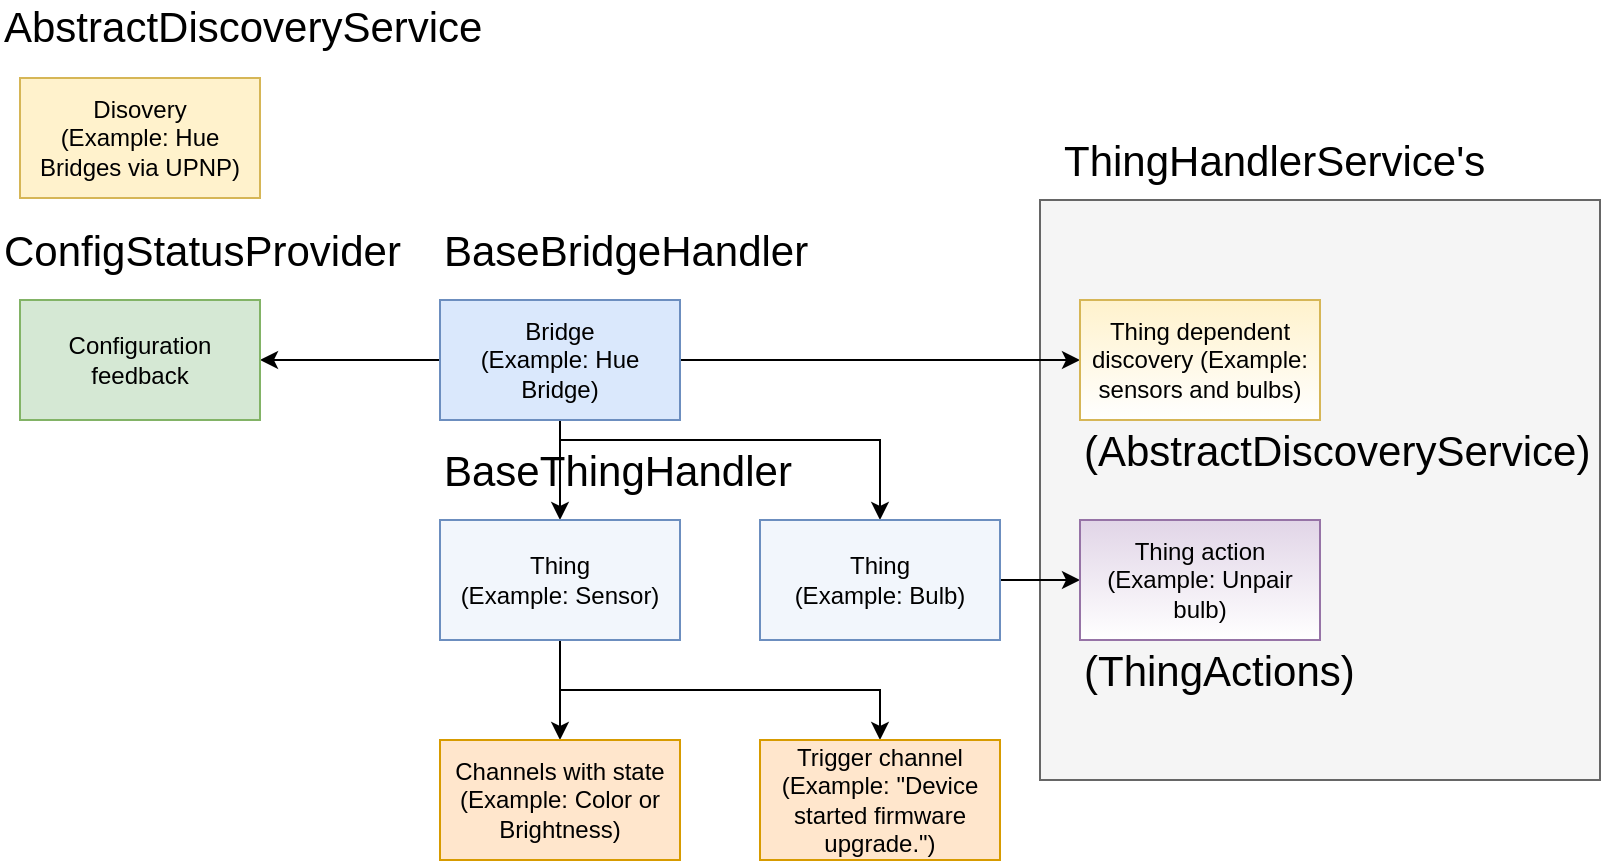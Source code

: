 <mxfile version="10.6.3" type="device"><diagram id="Wn3mFzr1MTYCMt5Axupw" name="Page-1"><mxGraphModel dx="2034" dy="1084" grid="1" gridSize="10" guides="1" tooltips="1" connect="1" arrows="1" fold="1" page="1" pageScale="1" pageWidth="827" pageHeight="1169" math="0" shadow="0"><root><mxCell id="0"/><mxCell id="1" parent="0"/><mxCell id="m-MR3t_KLFm0lq8oPO1v-26" value="" style="rounded=0;whiteSpace=wrap;html=1;fillColor=#f5f5f5;fontSize=21;align=left;strokeColor=#666666;fontColor=#333333;" parent="1" vertex="1"><mxGeometry x="520" y="100" width="280" height="290" as="geometry"/></mxCell><mxCell id="m-MR3t_KLFm0lq8oPO1v-4" value="" style="edgeStyle=orthogonalEdgeStyle;rounded=0;orthogonalLoop=1;jettySize=auto;html=1;" parent="1" source="m-MR3t_KLFm0lq8oPO1v-1" target="m-MR3t_KLFm0lq8oPO1v-3" edge="1"><mxGeometry relative="1" as="geometry"/></mxCell><mxCell id="m-MR3t_KLFm0lq8oPO1v-6" value="" style="edgeStyle=orthogonalEdgeStyle;rounded=0;orthogonalLoop=1;jettySize=auto;html=1;exitX=0.5;exitY=1;exitDx=0;exitDy=0;" parent="1" source="m-MR3t_KLFm0lq8oPO1v-1" target="m-MR3t_KLFm0lq8oPO1v-5" edge="1"><mxGeometry relative="1" as="geometry"><Array as="points"><mxPoint x="280" y="220"/><mxPoint x="440" y="220"/></Array></mxGeometry></mxCell><mxCell id="m-MR3t_KLFm0lq8oPO1v-11" style="edgeStyle=orthogonalEdgeStyle;rounded=0;orthogonalLoop=1;jettySize=auto;html=1;exitX=1;exitY=0.5;exitDx=0;exitDy=0;entryX=0;entryY=0.5;entryDx=0;entryDy=0;" parent="1" source="m-MR3t_KLFm0lq8oPO1v-1" target="m-MR3t_KLFm0lq8oPO1v-10" edge="1"><mxGeometry relative="1" as="geometry"/></mxCell><mxCell id="m-MR3t_KLFm0lq8oPO1v-15" style="edgeStyle=orthogonalEdgeStyle;rounded=0;orthogonalLoop=1;jettySize=auto;html=1;exitX=0;exitY=0.5;exitDx=0;exitDy=0;entryX=1;entryY=0.5;entryDx=0;entryDy=0;" parent="1" source="m-MR3t_KLFm0lq8oPO1v-1" target="m-MR3t_KLFm0lq8oPO1v-14" edge="1"><mxGeometry relative="1" as="geometry"/></mxCell><mxCell id="m-MR3t_KLFm0lq8oPO1v-1" value="Bridge&lt;br&gt;(Example: Hue Bridge)&lt;br&gt;" style="rounded=0;whiteSpace=wrap;html=1;fillColor=#dae8fc;strokeColor=#6c8ebf;" parent="1" vertex="1"><mxGeometry x="220" y="150" width="120" height="60" as="geometry"/></mxCell><mxCell id="m-MR3t_KLFm0lq8oPO1v-13" style="edgeStyle=orthogonalEdgeStyle;rounded=0;orthogonalLoop=1;jettySize=auto;html=1;exitX=1;exitY=0.5;exitDx=0;exitDy=0;entryX=0;entryY=0.5;entryDx=0;entryDy=0;" parent="1" source="m-MR3t_KLFm0lq8oPO1v-5" target="m-MR3t_KLFm0lq8oPO1v-12" edge="1"><mxGeometry relative="1" as="geometry"/></mxCell><mxCell id="m-MR3t_KLFm0lq8oPO1v-5" value="Thing&lt;br&gt;(Example: Bulb)&lt;br&gt;" style="rounded=0;whiteSpace=wrap;html=1;fillColor=#F2F6FC;strokeColor=#6c8ebf;" parent="1" vertex="1"><mxGeometry x="380" y="260" width="120" height="60" as="geometry"/></mxCell><mxCell id="m-MR3t_KLFm0lq8oPO1v-17" style="edgeStyle=orthogonalEdgeStyle;rounded=0;orthogonalLoop=1;jettySize=auto;html=1;exitX=0.5;exitY=1;exitDx=0;exitDy=0;" parent="1" source="m-MR3t_KLFm0lq8oPO1v-3" target="m-MR3t_KLFm0lq8oPO1v-16" edge="1"><mxGeometry relative="1" as="geometry"/></mxCell><mxCell id="m-MR3t_KLFm0lq8oPO1v-19" style="edgeStyle=orthogonalEdgeStyle;rounded=0;orthogonalLoop=1;jettySize=auto;html=1;exitX=0.5;exitY=1;exitDx=0;exitDy=0;entryX=0.5;entryY=0;entryDx=0;entryDy=0;" parent="1" source="m-MR3t_KLFm0lq8oPO1v-3" target="m-MR3t_KLFm0lq8oPO1v-18" edge="1"><mxGeometry relative="1" as="geometry"/></mxCell><mxCell id="m-MR3t_KLFm0lq8oPO1v-3" value="Thing&lt;br&gt;(Example: Sensor)&lt;br&gt;" style="rounded=0;whiteSpace=wrap;html=1;fillColor=#F2F6FC;strokeColor=#6c8ebf;" parent="1" vertex="1"><mxGeometry x="220" y="260" width="120" height="60" as="geometry"/></mxCell><mxCell id="m-MR3t_KLFm0lq8oPO1v-9" value="Disovery&lt;br&gt;(Example: Hue Bridges via UPNP)&lt;br&gt;" style="rounded=0;whiteSpace=wrap;html=1;fillColor=#fff2cc;strokeColor=#d6b656;" parent="1" vertex="1"><mxGeometry x="10" y="39" width="120" height="60" as="geometry"/></mxCell><mxCell id="m-MR3t_KLFm0lq8oPO1v-10" value="Thing dependent discovery (Example: sensors and bulbs)" style="rounded=0;whiteSpace=wrap;html=1;fillColor=#fff2cc;strokeColor=#d6b656;gradientColor=#ffffff;" parent="1" vertex="1"><mxGeometry x="540" y="150" width="120" height="60" as="geometry"/></mxCell><mxCell id="m-MR3t_KLFm0lq8oPO1v-12" value="Thing action&lt;br&gt;(Example: Unpair bulb)&lt;br&gt;" style="rounded=0;whiteSpace=wrap;html=1;fillColor=#e1d5e7;strokeColor=#9673a6;gradientColor=#ffffff;" parent="1" vertex="1"><mxGeometry x="540" y="260" width="120" height="60" as="geometry"/></mxCell><mxCell id="m-MR3t_KLFm0lq8oPO1v-14" value="Configuration feedback&lt;br&gt;" style="rounded=0;whiteSpace=wrap;html=1;fillColor=#d5e8d4;strokeColor=#82b366;" parent="1" vertex="1"><mxGeometry x="10" y="150" width="120" height="60" as="geometry"/></mxCell><mxCell id="m-MR3t_KLFm0lq8oPO1v-16" value="Channels with state&lt;br&gt;(Example: Color or Brightness)&lt;br&gt;" style="rounded=0;whiteSpace=wrap;html=1;fillColor=#ffe6cc;strokeColor=#d79b00;" parent="1" vertex="1"><mxGeometry x="220" y="370" width="120" height="60" as="geometry"/></mxCell><mxCell id="m-MR3t_KLFm0lq8oPO1v-18" value="Trigger channel&lt;br&gt;(Example: &quot;Device started firmware upgrade.&quot;)&lt;br&gt;" style="rounded=0;whiteSpace=wrap;html=1;fillColor=#ffe6cc;strokeColor=#d79b00;" parent="1" vertex="1"><mxGeometry x="380" y="370" width="120" height="60" as="geometry"/></mxCell><mxCell id="m-MR3t_KLFm0lq8oPO1v-20" value="&lt;span&gt;ConfigStatusProvider&lt;/span&gt;" style="text;html=1;strokeColor=none;fillColor=none;align=left;verticalAlign=middle;whiteSpace=wrap;rounded=0;fontSize=21;" parent="1" vertex="1"><mxGeometry y="115" width="40" height="20" as="geometry"/></mxCell><mxCell id="m-MR3t_KLFm0lq8oPO1v-21" value="BaseBridgeHandler&lt;br&gt;" style="text;html=1;strokeColor=none;fillColor=none;align=left;verticalAlign=middle;whiteSpace=wrap;rounded=0;fontSize=21;" parent="1" vertex="1"><mxGeometry x="220" y="115" width="40" height="20" as="geometry"/></mxCell><mxCell id="m-MR3t_KLFm0lq8oPO1v-22" value="BaseThingHandler&lt;br&gt;" style="text;html=1;strokeColor=none;fillColor=none;align=left;verticalAlign=middle;whiteSpace=wrap;rounded=0;fontSize=21;" parent="1" vertex="1"><mxGeometry x="220" y="225" width="40" height="20" as="geometry"/></mxCell><mxCell id="m-MR3t_KLFm0lq8oPO1v-23" value="(ThingActions)&lt;br&gt;" style="text;html=1;strokeColor=none;fillColor=none;align=left;verticalAlign=middle;whiteSpace=wrap;rounded=0;fontSize=21;" parent="1" vertex="1"><mxGeometry x="540" y="325" width="40" height="20" as="geometry"/></mxCell><mxCell id="m-MR3t_KLFm0lq8oPO1v-24" value="AbstractDiscoveryService&lt;br&gt;" style="text;html=1;strokeColor=none;fillColor=none;align=left;verticalAlign=middle;whiteSpace=wrap;rounded=0;fontSize=21;" parent="1" vertex="1"><mxGeometry y="2.5" width="40" height="20" as="geometry"/></mxCell><mxCell id="m-MR3t_KLFm0lq8oPO1v-25" value="ThingHandlerService's&lt;br&gt;" style="text;html=1;strokeColor=none;fillColor=none;align=left;verticalAlign=middle;whiteSpace=wrap;rounded=0;fontSize=21;" parent="1" vertex="1"><mxGeometry x="530" y="70" width="40" height="20" as="geometry"/></mxCell><mxCell id="m-MR3t_KLFm0lq8oPO1v-27" style="edgeStyle=orthogonalEdgeStyle;rounded=0;orthogonalLoop=1;jettySize=auto;html=1;exitX=0.5;exitY=1;exitDx=0;exitDy=0;fontSize=21;" parent="1" source="m-MR3t_KLFm0lq8oPO1v-25" target="m-MR3t_KLFm0lq8oPO1v-25" edge="1"><mxGeometry relative="1" as="geometry"/></mxCell><mxCell id="m-MR3t_KLFm0lq8oPO1v-28" value="(AbstractDiscoveryService)&lt;br&gt;" style="text;html=1;strokeColor=none;fillColor=none;align=left;verticalAlign=middle;whiteSpace=wrap;rounded=0;fontSize=21;" parent="1" vertex="1"><mxGeometry x="540" y="215" width="40" height="20" as="geometry"/></mxCell></root></mxGraphModel></diagram></mxfile>